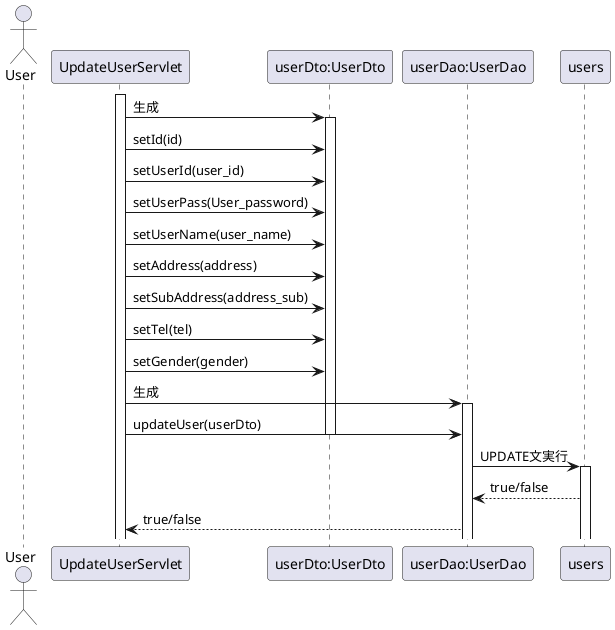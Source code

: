 @startuml 
actor User
participant "UpdateUserServlet" as A
participant "userDto:UserDto" as B
participant "userDao:UserDao" as C
participant "users" as D
activate A
A -> B: 生成
activate B
A -> B: setId(id)
A -> B: setUserId(user_id)
A -> B: setUserPass(User_password)
A -> B: setUserName(user_name)
A -> B: setAddress(address)
A -> B: setSubAddress(address_sub)
A -> B: setTel(tel)
A -> B: setGender(gender)
A -> C: 生成
activate C
A -> C: updateUser(userDto)
deactivate B
C -> D: UPDATE文実行
activate D
D --> C: true/false
C --> A: true/false
@enduml